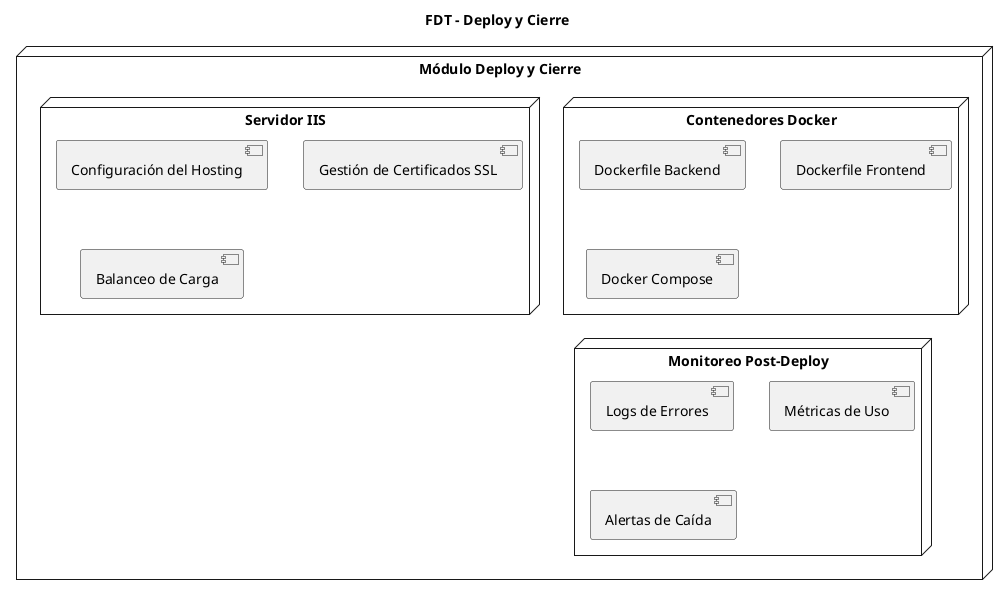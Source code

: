 @startuml
title FDT - Deploy y Cierre

node "Módulo Deploy y Cierre" {
    node "Contenedores Docker" {
        [Dockerfile Backend]
        [Dockerfile Frontend]
        [Docker Compose]
    }

    node "Servidor IIS" {
        [Configuración del Hosting]
        [Gestión de Certificados SSL]
        [Balanceo de Carga]
    }

    node "Monitoreo Post-Deploy" {
        [Logs de Errores]
        [Métricas de Uso]
        [Alertas de Caída]
    }
}
@enduml
